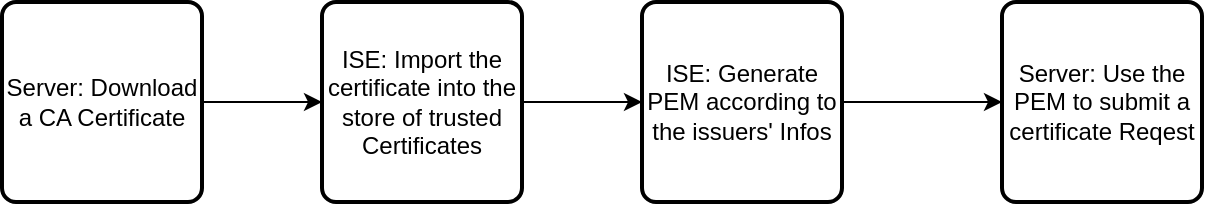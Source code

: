 <mxfile version="14.1.1" type="github">
  <diagram id="wgfZWlndpPb6lriinT3L" name="Page-1">
    <mxGraphModel dx="782" dy="431" grid="1" gridSize="10" guides="1" tooltips="1" connect="1" arrows="1" fold="1" page="1" pageScale="1" pageWidth="850" pageHeight="1100" math="0" shadow="0">
      <root>
        <mxCell id="0" />
        <mxCell id="1" parent="0" />
        <mxCell id="E4GTqFXXMAlWz2j6FZ7g-1" value="Server: Use the PEM to submit a certificate Reqest " style="rounded=1;whiteSpace=wrap;html=1;absoluteArcSize=1;arcSize=14;strokeWidth=2;" parent="1" vertex="1">
          <mxGeometry x="570" y="150" width="100" height="100" as="geometry" />
        </mxCell>
        <mxCell id="nPseD-tby-9EjqKL2M8q-1" style="edgeStyle=orthogonalEdgeStyle;rounded=0;orthogonalLoop=1;jettySize=auto;html=1;entryX=0;entryY=0.5;entryDx=0;entryDy=0;" edge="1" parent="1" source="E4GTqFXXMAlWz2j6FZ7g-2" target="E4GTqFXXMAlWz2j6FZ7g-1">
          <mxGeometry relative="1" as="geometry" />
        </mxCell>
        <mxCell id="E4GTqFXXMAlWz2j6FZ7g-2" value="ISE: Generate PEM according to the issuers&#39; Infos " style="rounded=1;whiteSpace=wrap;html=1;absoluteArcSize=1;arcSize=14;strokeWidth=2;" parent="1" vertex="1">
          <mxGeometry x="390" y="150" width="100" height="100" as="geometry" />
        </mxCell>
        <mxCell id="nPseD-tby-9EjqKL2M8q-5" style="edgeStyle=orthogonalEdgeStyle;rounded=0;orthogonalLoop=1;jettySize=auto;html=1;" edge="1" parent="1" source="nPseD-tby-9EjqKL2M8q-2" target="nPseD-tby-9EjqKL2M8q-3">
          <mxGeometry relative="1" as="geometry" />
        </mxCell>
        <mxCell id="nPseD-tby-9EjqKL2M8q-2" value="Server: Download a CA Certificate" style="rounded=1;whiteSpace=wrap;html=1;absoluteArcSize=1;arcSize=14;strokeWidth=2;" vertex="1" parent="1">
          <mxGeometry x="70" y="150" width="100" height="100" as="geometry" />
        </mxCell>
        <mxCell id="nPseD-tby-9EjqKL2M8q-4" style="edgeStyle=orthogonalEdgeStyle;rounded=0;orthogonalLoop=1;jettySize=auto;html=1;entryX=0;entryY=0.5;entryDx=0;entryDy=0;" edge="1" parent="1" source="nPseD-tby-9EjqKL2M8q-3" target="E4GTqFXXMAlWz2j6FZ7g-2">
          <mxGeometry relative="1" as="geometry" />
        </mxCell>
        <mxCell id="nPseD-tby-9EjqKL2M8q-3" value="ISE: Import the certificate into the store of trusted Certificates " style="rounded=1;whiteSpace=wrap;html=1;absoluteArcSize=1;arcSize=14;strokeWidth=2;" vertex="1" parent="1">
          <mxGeometry x="230" y="150" width="100" height="100" as="geometry" />
        </mxCell>
      </root>
    </mxGraphModel>
  </diagram>
</mxfile>
